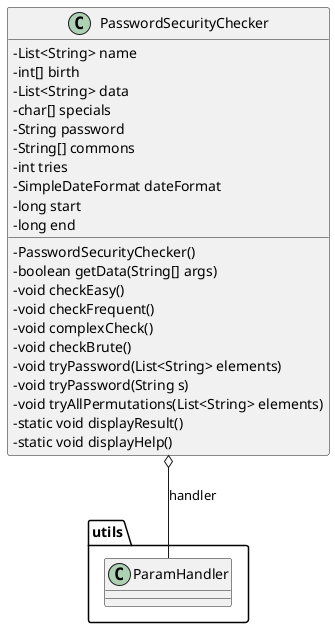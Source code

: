 @startuml "PasswordSecurityChecker"
skinparam classAttributeIconSize 0
class PasswordSecurityChecker{
    - List<String> name
    - int[] birth
    - List<String> data
    - char[] specials
    - String password
    - String[] commons
    - int tries
    - SimpleDateFormat dateFormat
    - long start
    - long end
    - PasswordSecurityChecker()
    - boolean getData(String[] args)
    - void checkEasy()
    - void checkFrequent()
    - void complexCheck()
    - void checkBrute()
    - void tryPassword(List<String> elements)
    - void tryPassword(String s)
    - void tryAllPermutations(List<String> elements)
    - static void displayResult()
    - static void displayHelp()
}

class utils.ParamHandler

PasswordSecurityChecker o-- utils.ParamHandler : handler
@enduml
